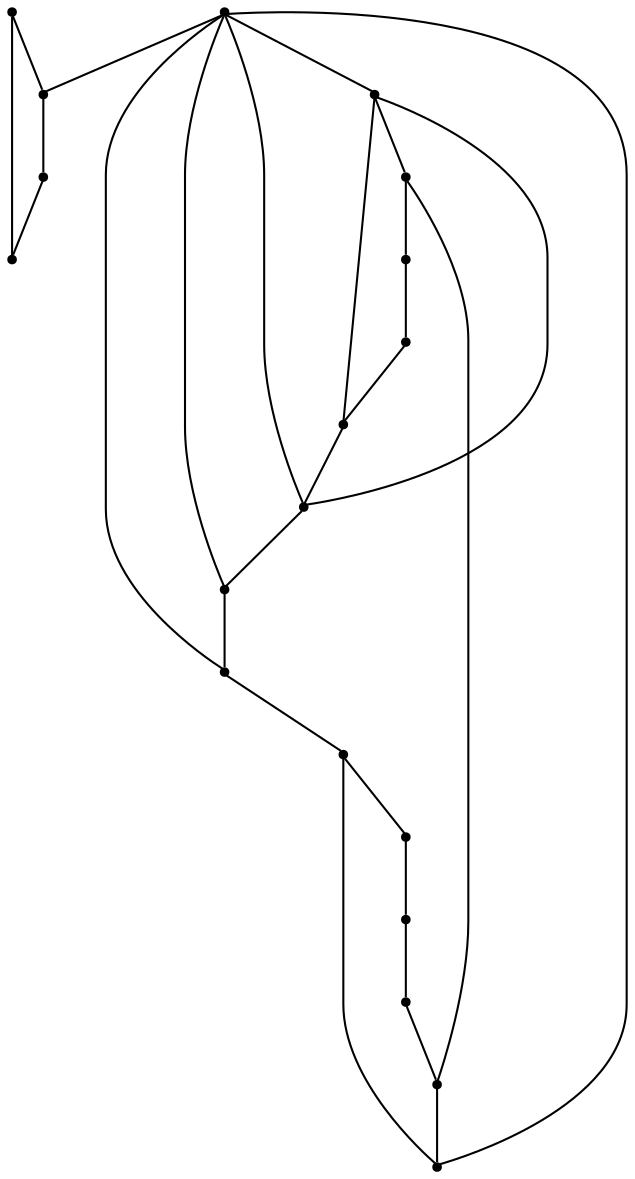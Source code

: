 graph {
  node [shape=point,comment="{\"directed\":false,\"doi\":\"10.1007/978-3-030-92931-2_15\",\"figure\":\"4\"}"]

  v0 [pos="1001.9263091938363,588.0898970502824"]
  v1 [pos="935.3448482633103,459.95955780748295"]
  v2 [pos="926.5559751111946,292.8881011301348"]
  v3 [pos="816.7759769712686,439.9721587654572"]
  v4 [pos="789.00068329766,648.390308876447"]
  v5 [pos="1092.3739817170972,583.6931933821461"]
  v6 [pos="1023.9131174101963,677.907181911266"]
  v7 [pos="1025.167462537705,508.3237830127248"]
  v8 [pos="1020.1416883565336,378.93412238563155"]
  v9 [pos="910.8492862035151,652.7867581940297"]
  v10 [pos="905.1983742879554,355.693102856805"]
  v11 [pos="1018.2580722474862,265.8798876046777"]
  v12 [pos="920.2757604198878,225.68232612647216"]
  v13 [pos="897.6638462633488,549.775801420888"]
  v14 [pos="783.3498031763093,585.5769135815108"]
  v15 [pos="835.4830853680238,243.893317057354"]
  v16 [pos="813.4962453574551,318.6377881167781"]
  v17 [pos="696.6693151798299,483.19928968663226"]
  v18 [pos="751.3154844621301,391.4942150174278"]

  v0 -- v1 [id="-1",pos="1001.9263091938363,588.0898970502824 988.85756989725,532.2024673276793 966.6665474774534,489.48785277184584 935.3448482633103,459.95955780748295"]
  v17 -- v3 [id="-2",pos="696.6693151798299,483.19928968663226 816.7759769712686,439.9721587654572 816.7759769712686,439.9721587654572 816.7759769712686,439.9721587654572"]
  v17 -- v18 [id="-3",pos="696.6693151798299,483.19928968663226 751.3154844621301,391.4942150174278 751.3154844621301,391.4942150174278 751.3154844621301,391.4942150174278"]
  v18 -- v3 [id="-4",pos="751.3154844621301,391.4942150174278 816.7759769712686,439.9721587654572 816.7759769712686,439.9721587654572 816.7759769712686,439.9721587654572"]
  v18 -- v16 [id="-5",pos="751.3154844621301,391.4942150174278 813.4962453574551,318.6377881167781 813.4962453574551,318.6377881167781 813.4962453574551,318.6377881167781"]
  v14 -- v3 [id="-6",pos="783.3498031763093,585.5769135815108 816.7759769712686,439.9721587654572 816.7759769712686,439.9721587654572 816.7759769712686,439.9721587654572"]
  v14 -- v17 [id="-7",pos="783.3498031763093,585.5769135815108 696.6693151798299,483.19928968663226 696.6693151798299,483.19928968663226 696.6693151798299,483.19928968663226"]
  v14 -- v13 [id="-8",pos="783.3498031763093,585.5769135815108 897.6638462633488,549.775801420888 897.6638462633488,549.775801420888 897.6638462633488,549.775801420888"]
  v16 -- v15 [id="-9",pos="813.4962453574551,318.6377881167781 835.4830853680238,243.893317057354 835.4830853680238,243.893317057354 835.4830853680238,243.893317057354"]
  v16 -- v10 [id="-10",pos="813.4962453574551,318.6377881167781 905.1983742879554,355.693102856805 905.1983742879554,355.693102856805 905.1983742879554,355.693102856805"]
  v1 -- v2 [id="-11",pos="935.3448482633103,459.95955780748295 912.0911521040508,521.0091671374937 862.7749639931886,534.5486604209807 826.5983685733329,531.2440108543799 790.4176399063267,527.9393612877791 767.3681102591906,507.79473386140444 756.8414292398089,485.5372799745826 746.3064181377088,463.2756610974468 748.2858619922268,438.89291757305523 761.6171737625923,414.9227306464721 774.9484855329578,390.9483787295751 799.6316016307529,367.3824184201727 835.2455667308177,345.8709111191848 870.8595954193001,324.35940381819694 917.4086699456202,304.90234952562355 926.5559751111946,292.8881011301348"]
  v3 -- v13 [id="-12",pos="816.7759769712686,439.9721587654572 897.6638462633488,549.775801420888 897.6638462633488,549.775801420888 897.6638462633488,549.775801420888"]
  v2 -- v4 [id="-13",pos="926.5559751111946,292.8881011301348 848.7560706622559,275.4063968238315 779.6242054747023,282.8991190170443 737.3174958235155,305.1565729038663 695.014919419479,327.409830006555 679.5540951288285,364.4236220187199 674.2657643709824,425.7701458776906 668.9815668602866,487.12083472697515 673.8781929651136,572.7959254424377 789.00068329766,648.390308876447"]
  v3 -- v1 [id="-14",pos="816.7759769712686,439.9721587654572 848.1851102597464,445.17718849267817 905.2316787217248,407.4674297784459 935.3448482633103,459.95955780748295"]
  v4 -- v0 [id="-15",pos="789.00068329766,648.390308876447 858.2908995423857,628.2874585284878 935.8074063107493,589.119190152737 1001.9263091938363,588.0898970502824"]
  v13 -- v7 [id="-16",pos="897.6638462633488,549.775801420888 1025.167462537705,508.3237830127248 1025.167462537705,508.3237830127248 1025.167462537705,508.3237830127248"]
  v10 -- v3 [id="-17",pos="905.1983742879554,355.693102856805 816.7759769712686,439.9721587654572 816.7759769712686,439.9721587654572 816.7759769712686,439.9721587654572"]
  v9 -- v14 [id="-18",pos="910.8492862035151,652.7867581940297 783.3498031763093,585.5769135815108 783.3498031763093,585.5769135815108 783.3498031763093,585.5769135815108"]
  v9 -- v13 [id="-19",pos="910.8492862035151,652.7867581940297 897.6638462633488,549.775801420888 897.6638462633488,549.775801420888 897.6638462633488,549.775801420888"]
  v12 -- v11 [id="-20",pos="920.2757604198878,225.68232612647216 1018.2580722474862,265.8798876046777 1018.2580722474862,265.8798876046777 1018.2580722474862,265.8798876046777"]
  v11 -- v8 [id="-21",pos="1018.2580722474862,265.8798876046777 1020.1416883565336,378.93412238563155 1020.1416883565336,378.93412238563155 1020.1416883565336,378.93412238563155"]
  v8 -- v10 [id="-22",pos="1020.1416883565336,378.93412238563155 905.1983742879554,355.693102856805 905.1983742879554,355.693102856805 905.1983742879554,355.693102856805"]
  v6 -- v9 [id="-23",pos="1023.9131174101963,677.907181911266 910.8492862035151,652.7867581940297 910.8492862035151,652.7867581940297 910.8492862035151,652.7867581940297"]
  v7 -- v8 [id="-24",pos="1025.167462537705,508.3237830127248 1020.1416883565336,378.93412238563155 1020.1416883565336,378.93412238563155 1020.1416883565336,378.93412238563155"]
  v7 -- v5 [id="-25",pos="1025.167462537705,508.3237830127248 1092.3739817170972,583.6931933821461 1092.3739817170972,583.6931933821461 1092.3739817170972,583.6931933821461"]
  v5 -- v6 [id="-26",pos="1092.3739817170972,583.6931933821461 1023.9131174101963,677.907181911266 1023.9131174101963,677.907181911266 1023.9131174101963,677.907181911266"]
  v15 -- v12 [id="-27",pos="835.4830853680238,243.893317057354 920.2757604198878,225.68232612647216 920.2757604198878,225.68232612647216 920.2757604198878,225.68232612647216"]
}